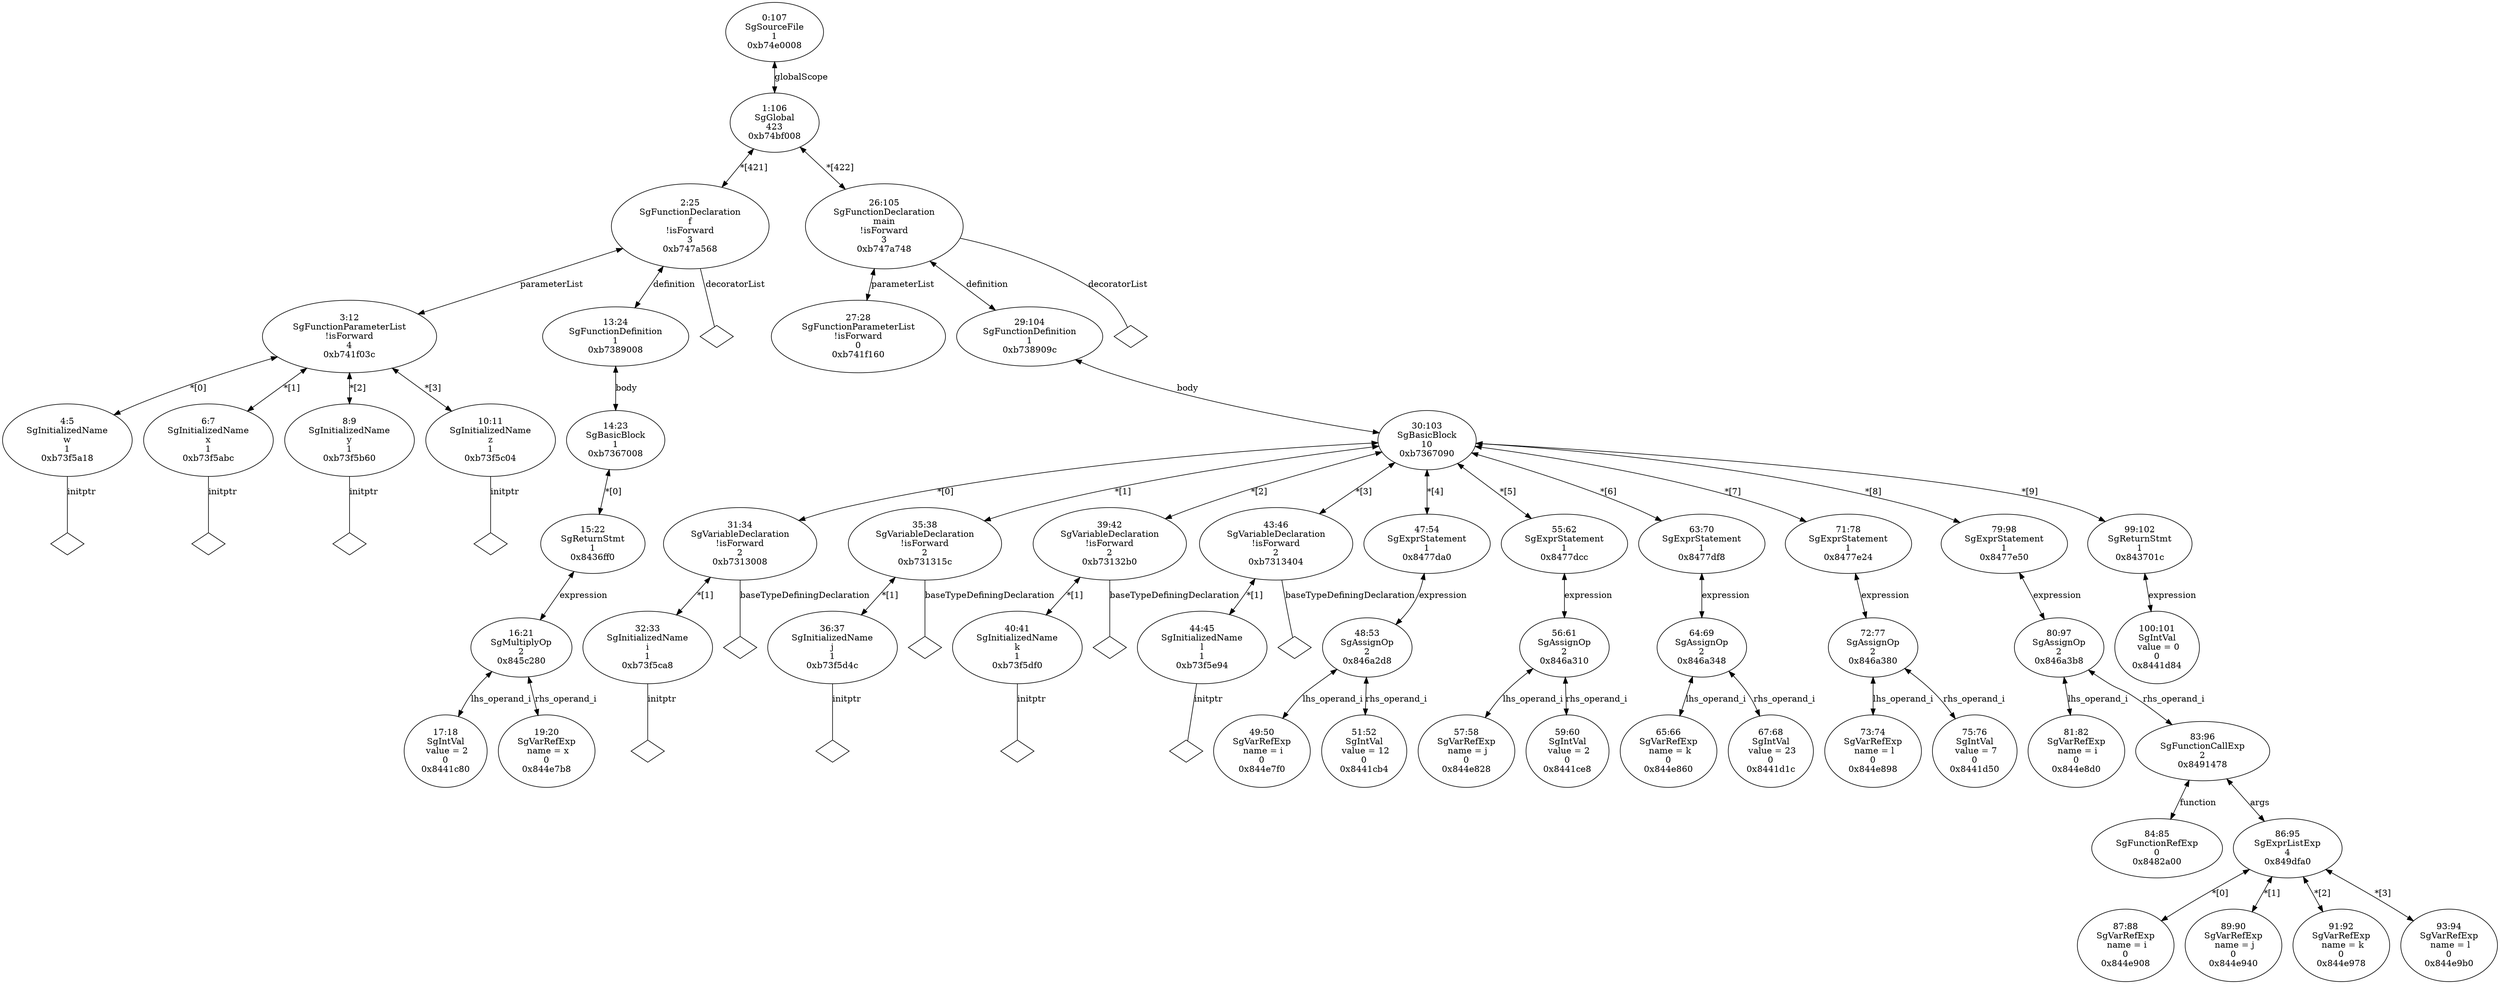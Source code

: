 digraph "G./fun-call-4args.c.dot" {
"0xb73f5a18"[label="4:5\nSgInitializedName\nw\n1\n0xb73f5a18\n" ];
"0xb73f5a18" -> "0xb73f5a18__initptr__null"[label="initptr" dir=none ];
"0xb73f5a18__initptr__null"[label="" shape=diamond ];
"0xb73f5abc"[label="6:7\nSgInitializedName\nx\n1\n0xb73f5abc\n" ];
"0xb73f5abc" -> "0xb73f5abc__initptr__null"[label="initptr" dir=none ];
"0xb73f5abc__initptr__null"[label="" shape=diamond ];
"0xb73f5b60"[label="8:9\nSgInitializedName\ny\n1\n0xb73f5b60\n" ];
"0xb73f5b60" -> "0xb73f5b60__initptr__null"[label="initptr" dir=none ];
"0xb73f5b60__initptr__null"[label="" shape=diamond ];
"0xb73f5c04"[label="10:11\nSgInitializedName\nz\n1\n0xb73f5c04\n" ];
"0xb73f5c04" -> "0xb73f5c04__initptr__null"[label="initptr" dir=none ];
"0xb73f5c04__initptr__null"[label="" shape=diamond ];
"0xb741f03c"[label="3:12\nSgFunctionParameterList\n!isForward\n4\n0xb741f03c\n" ];
"0xb741f03c" -> "0xb73f5a18"[label="*[0]" dir=both ];
"0xb741f03c" -> "0xb73f5abc"[label="*[1]" dir=both ];
"0xb741f03c" -> "0xb73f5b60"[label="*[2]" dir=both ];
"0xb741f03c" -> "0xb73f5c04"[label="*[3]" dir=both ];
"0x8441c80"[label="17:18\nSgIntVal\n value = 2\n0\n0x8441c80\n" ];
"0x844e7b8"[label="19:20\nSgVarRefExp\n name = x\n0\n0x844e7b8\n" ];
"0x845c280"[label="16:21\nSgMultiplyOp\n2\n0x845c280\n" ];
"0x845c280" -> "0x8441c80"[label="lhs_operand_i" dir=both ];
"0x845c280" -> "0x844e7b8"[label="rhs_operand_i" dir=both ];
"0x8436ff0"[label="15:22\nSgReturnStmt\n1\n0x8436ff0\n" ];
"0x8436ff0" -> "0x845c280"[label="expression" dir=both ];
"0xb7367008"[label="14:23\nSgBasicBlock\n1\n0xb7367008\n" ];
"0xb7367008" -> "0x8436ff0"[label="*[0]" dir=both ];
"0xb7389008"[label="13:24\nSgFunctionDefinition\n1\n0xb7389008\n" ];
"0xb7389008" -> "0xb7367008"[label="body" dir=both ];
"0xb747a568"[label="2:25\nSgFunctionDeclaration\nf\n!isForward\n3\n0xb747a568\n" ];
"0xb747a568" -> "0xb741f03c"[label="parameterList" dir=both ];
"0xb747a568" -> "0xb747a568__decoratorList__null"[label="decoratorList" dir=none ];
"0xb747a568__decoratorList__null"[label="" shape=diamond ];
"0xb747a568" -> "0xb7389008"[label="definition" dir=both ];
"0xb741f160"[label="27:28\nSgFunctionParameterList\n!isForward\n0\n0xb741f160\n" ];
"0xb73f5ca8"[label="32:33\nSgInitializedName\ni\n1\n0xb73f5ca8\n" ];
"0xb73f5ca8" -> "0xb73f5ca8__initptr__null"[label="initptr" dir=none ];
"0xb73f5ca8__initptr__null"[label="" shape=diamond ];
"0xb7313008"[label="31:34\nSgVariableDeclaration\n!isForward\n2\n0xb7313008\n" ];
"0xb7313008" -> "0xb7313008__baseTypeDefiningDeclaration__null"[label="baseTypeDefiningDeclaration" dir=none ];
"0xb7313008__baseTypeDefiningDeclaration__null"[label="" shape=diamond ];
"0xb7313008" -> "0xb73f5ca8"[label="*[1]" dir=both ];
"0xb73f5d4c"[label="36:37\nSgInitializedName\nj\n1\n0xb73f5d4c\n" ];
"0xb73f5d4c" -> "0xb73f5d4c__initptr__null"[label="initptr" dir=none ];
"0xb73f5d4c__initptr__null"[label="" shape=diamond ];
"0xb731315c"[label="35:38\nSgVariableDeclaration\n!isForward\n2\n0xb731315c\n" ];
"0xb731315c" -> "0xb731315c__baseTypeDefiningDeclaration__null"[label="baseTypeDefiningDeclaration" dir=none ];
"0xb731315c__baseTypeDefiningDeclaration__null"[label="" shape=diamond ];
"0xb731315c" -> "0xb73f5d4c"[label="*[1]" dir=both ];
"0xb73f5df0"[label="40:41\nSgInitializedName\nk\n1\n0xb73f5df0\n" ];
"0xb73f5df0" -> "0xb73f5df0__initptr__null"[label="initptr" dir=none ];
"0xb73f5df0__initptr__null"[label="" shape=diamond ];
"0xb73132b0"[label="39:42\nSgVariableDeclaration\n!isForward\n2\n0xb73132b0\n" ];
"0xb73132b0" -> "0xb73132b0__baseTypeDefiningDeclaration__null"[label="baseTypeDefiningDeclaration" dir=none ];
"0xb73132b0__baseTypeDefiningDeclaration__null"[label="" shape=diamond ];
"0xb73132b0" -> "0xb73f5df0"[label="*[1]" dir=both ];
"0xb73f5e94"[label="44:45\nSgInitializedName\nl\n1\n0xb73f5e94\n" ];
"0xb73f5e94" -> "0xb73f5e94__initptr__null"[label="initptr" dir=none ];
"0xb73f5e94__initptr__null"[label="" shape=diamond ];
"0xb7313404"[label="43:46\nSgVariableDeclaration\n!isForward\n2\n0xb7313404\n" ];
"0xb7313404" -> "0xb7313404__baseTypeDefiningDeclaration__null"[label="baseTypeDefiningDeclaration" dir=none ];
"0xb7313404__baseTypeDefiningDeclaration__null"[label="" shape=diamond ];
"0xb7313404" -> "0xb73f5e94"[label="*[1]" dir=both ];
"0x844e7f0"[label="49:50\nSgVarRefExp\n name = i\n0\n0x844e7f0\n" ];
"0x8441cb4"[label="51:52\nSgIntVal\n value = 12\n0\n0x8441cb4\n" ];
"0x846a2d8"[label="48:53\nSgAssignOp\n2\n0x846a2d8\n" ];
"0x846a2d8" -> "0x844e7f0"[label="lhs_operand_i" dir=both ];
"0x846a2d8" -> "0x8441cb4"[label="rhs_operand_i" dir=both ];
"0x8477da0"[label="47:54\nSgExprStatement\n1\n0x8477da0\n" ];
"0x8477da0" -> "0x846a2d8"[label="expression" dir=both ];
"0x844e828"[label="57:58\nSgVarRefExp\n name = j\n0\n0x844e828\n" ];
"0x8441ce8"[label="59:60\nSgIntVal\n value = 2\n0\n0x8441ce8\n" ];
"0x846a310"[label="56:61\nSgAssignOp\n2\n0x846a310\n" ];
"0x846a310" -> "0x844e828"[label="lhs_operand_i" dir=both ];
"0x846a310" -> "0x8441ce8"[label="rhs_operand_i" dir=both ];
"0x8477dcc"[label="55:62\nSgExprStatement\n1\n0x8477dcc\n" ];
"0x8477dcc" -> "0x846a310"[label="expression" dir=both ];
"0x844e860"[label="65:66\nSgVarRefExp\n name = k\n0\n0x844e860\n" ];
"0x8441d1c"[label="67:68\nSgIntVal\n value = 23\n0\n0x8441d1c\n" ];
"0x846a348"[label="64:69\nSgAssignOp\n2\n0x846a348\n" ];
"0x846a348" -> "0x844e860"[label="lhs_operand_i" dir=both ];
"0x846a348" -> "0x8441d1c"[label="rhs_operand_i" dir=both ];
"0x8477df8"[label="63:70\nSgExprStatement\n1\n0x8477df8\n" ];
"0x8477df8" -> "0x846a348"[label="expression" dir=both ];
"0x844e898"[label="73:74\nSgVarRefExp\n name = l\n0\n0x844e898\n" ];
"0x8441d50"[label="75:76\nSgIntVal\n value = 7\n0\n0x8441d50\n" ];
"0x846a380"[label="72:77\nSgAssignOp\n2\n0x846a380\n" ];
"0x846a380" -> "0x844e898"[label="lhs_operand_i" dir=both ];
"0x846a380" -> "0x8441d50"[label="rhs_operand_i" dir=both ];
"0x8477e24"[label="71:78\nSgExprStatement\n1\n0x8477e24\n" ];
"0x8477e24" -> "0x846a380"[label="expression" dir=both ];
"0x844e8d0"[label="81:82\nSgVarRefExp\n name = i\n0\n0x844e8d0\n" ];
"0x8482a00"[label="84:85\nSgFunctionRefExp\n0\n0x8482a00\n" ];
"0x844e908"[label="87:88\nSgVarRefExp\n name = i\n0\n0x844e908\n" ];
"0x844e940"[label="89:90\nSgVarRefExp\n name = j\n0\n0x844e940\n" ];
"0x844e978"[label="91:92\nSgVarRefExp\n name = k\n0\n0x844e978\n" ];
"0x844e9b0"[label="93:94\nSgVarRefExp\n name = l\n0\n0x844e9b0\n" ];
"0x849dfa0"[label="86:95\nSgExprListExp\n4\n0x849dfa0\n" ];
"0x849dfa0" -> "0x844e908"[label="*[0]" dir=both ];
"0x849dfa0" -> "0x844e940"[label="*[1]" dir=both ];
"0x849dfa0" -> "0x844e978"[label="*[2]" dir=both ];
"0x849dfa0" -> "0x844e9b0"[label="*[3]" dir=both ];
"0x8491478"[label="83:96\nSgFunctionCallExp\n2\n0x8491478\n" ];
"0x8491478" -> "0x8482a00"[label="function" dir=both ];
"0x8491478" -> "0x849dfa0"[label="args" dir=both ];
"0x846a3b8"[label="80:97\nSgAssignOp\n2\n0x846a3b8\n" ];
"0x846a3b8" -> "0x844e8d0"[label="lhs_operand_i" dir=both ];
"0x846a3b8" -> "0x8491478"[label="rhs_operand_i" dir=both ];
"0x8477e50"[label="79:98\nSgExprStatement\n1\n0x8477e50\n" ];
"0x8477e50" -> "0x846a3b8"[label="expression" dir=both ];
"0x8441d84"[label="100:101\nSgIntVal\n value = 0\n0\n0x8441d84\n" ];
"0x843701c"[label="99:102\nSgReturnStmt\n1\n0x843701c\n" ];
"0x843701c" -> "0x8441d84"[label="expression" dir=both ];
"0xb7367090"[label="30:103\nSgBasicBlock\n10\n0xb7367090\n" ];
"0xb7367090" -> "0xb7313008"[label="*[0]" dir=both ];
"0xb7367090" -> "0xb731315c"[label="*[1]" dir=both ];
"0xb7367090" -> "0xb73132b0"[label="*[2]" dir=both ];
"0xb7367090" -> "0xb7313404"[label="*[3]" dir=both ];
"0xb7367090" -> "0x8477da0"[label="*[4]" dir=both ];
"0xb7367090" -> "0x8477dcc"[label="*[5]" dir=both ];
"0xb7367090" -> "0x8477df8"[label="*[6]" dir=both ];
"0xb7367090" -> "0x8477e24"[label="*[7]" dir=both ];
"0xb7367090" -> "0x8477e50"[label="*[8]" dir=both ];
"0xb7367090" -> "0x843701c"[label="*[9]" dir=both ];
"0xb738909c"[label="29:104\nSgFunctionDefinition\n1\n0xb738909c\n" ];
"0xb738909c" -> "0xb7367090"[label="body" dir=both ];
"0xb747a748"[label="26:105\nSgFunctionDeclaration\nmain\n!isForward\n3\n0xb747a748\n" ];
"0xb747a748" -> "0xb741f160"[label="parameterList" dir=both ];
"0xb747a748" -> "0xb747a748__decoratorList__null"[label="decoratorList" dir=none ];
"0xb747a748__decoratorList__null"[label="" shape=diamond ];
"0xb747a748" -> "0xb738909c"[label="definition" dir=both ];
"0xb74bf008"[label="1:106\nSgGlobal\n423\n0xb74bf008\n" ];
"0xb74bf008" -> "0xb747a568"[label="*[421]" dir=both ];
"0xb74bf008" -> "0xb747a748"[label="*[422]" dir=both ];
"0xb74e0008"[label="0:107\nSgSourceFile\n1\n0xb74e0008\n" ];
"0xb74e0008" -> "0xb74bf008"[label="globalScope" dir=both ];
}
